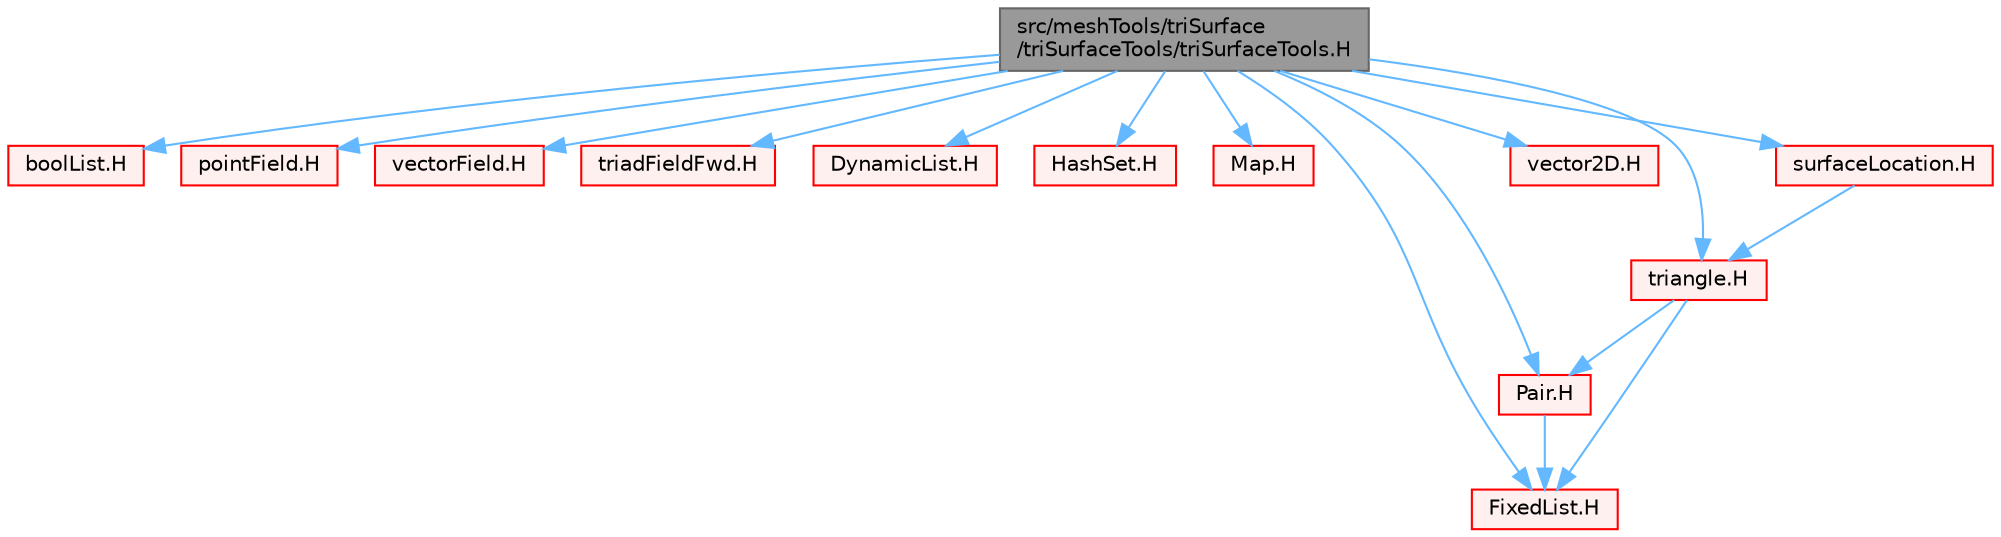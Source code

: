 digraph "src/meshTools/triSurface/triSurfaceTools/triSurfaceTools.H"
{
 // LATEX_PDF_SIZE
  bgcolor="transparent";
  edge [fontname=Helvetica,fontsize=10,labelfontname=Helvetica,labelfontsize=10];
  node [fontname=Helvetica,fontsize=10,shape=box,height=0.2,width=0.4];
  Node1 [id="Node000001",label="src/meshTools/triSurface\l/triSurfaceTools/triSurfaceTools.H",height=0.2,width=0.4,color="gray40", fillcolor="grey60", style="filled", fontcolor="black",tooltip=" "];
  Node1 -> Node2 [id="edge1_Node000001_Node000002",color="steelblue1",style="solid",tooltip=" "];
  Node2 [id="Node000002",label="boolList.H",height=0.2,width=0.4,color="red", fillcolor="#FFF0F0", style="filled",URL="$boolList_8H.html",tooltip=" "];
  Node1 -> Node88 [id="edge2_Node000001_Node000088",color="steelblue1",style="solid",tooltip=" "];
  Node88 [id="Node000088",label="pointField.H",height=0.2,width=0.4,color="red", fillcolor="#FFF0F0", style="filled",URL="$pointField_8H.html",tooltip=" "];
  Node1 -> Node169 [id="edge3_Node000001_Node000169",color="steelblue1",style="solid",tooltip=" "];
  Node169 [id="Node000169",label="vectorField.H",height=0.2,width=0.4,color="red", fillcolor="#FFF0F0", style="filled",URL="$vectorField_8H.html",tooltip=" "];
  Node1 -> Node194 [id="edge4_Node000001_Node000194",color="steelblue1",style="solid",tooltip=" "];
  Node194 [id="Node000194",label="triadFieldFwd.H",height=0.2,width=0.4,color="red", fillcolor="#FFF0F0", style="filled",URL="$triadFieldFwd_8H.html",tooltip="Forward declarations of Field<T> triad specialisation."];
  Node1 -> Node124 [id="edge5_Node000001_Node000124",color="steelblue1",style="solid",tooltip=" "];
  Node124 [id="Node000124",label="DynamicList.H",height=0.2,width=0.4,color="red", fillcolor="#FFF0F0", style="filled",URL="$DynamicList_8H.html",tooltip=" "];
  Node1 -> Node154 [id="edge6_Node000001_Node000154",color="steelblue1",style="solid",tooltip=" "];
  Node154 [id="Node000154",label="HashSet.H",height=0.2,width=0.4,color="red", fillcolor="#FFF0F0", style="filled",URL="$HashSet_8H.html",tooltip=" "];
  Node1 -> Node155 [id="edge7_Node000001_Node000155",color="steelblue1",style="solid",tooltip=" "];
  Node155 [id="Node000155",label="Map.H",height=0.2,width=0.4,color="red", fillcolor="#FFF0F0", style="filled",URL="$Map_8H.html",tooltip=" "];
  Node1 -> Node110 [id="edge8_Node000001_Node000110",color="steelblue1",style="solid",tooltip=" "];
  Node110 [id="Node000110",label="FixedList.H",height=0.2,width=0.4,color="red", fillcolor="#FFF0F0", style="filled",URL="$FixedList_8H.html",tooltip=" "];
  Node1 -> Node142 [id="edge9_Node000001_Node000142",color="steelblue1",style="solid",tooltip=" "];
  Node142 [id="Node000142",label="Pair.H",height=0.2,width=0.4,color="red", fillcolor="#FFF0F0", style="filled",URL="$Pair_8H.html",tooltip=" "];
  Node142 -> Node110 [id="edge10_Node000142_Node000110",color="steelblue1",style="solid",tooltip=" "];
  Node1 -> Node195 [id="edge11_Node000001_Node000195",color="steelblue1",style="solid",tooltip=" "];
  Node195 [id="Node000195",label="vector2D.H",height=0.2,width=0.4,color="red", fillcolor="#FFF0F0", style="filled",URL="$vector2D_8H.html",tooltip=" "];
  Node1 -> Node198 [id="edge12_Node000001_Node000198",color="steelblue1",style="solid",tooltip=" "];
  Node198 [id="Node000198",label="triangle.H",height=0.2,width=0.4,color="red", fillcolor="#FFF0F0", style="filled",URL="$triangle_8H.html",tooltip=" "];
  Node198 -> Node110 [id="edge13_Node000198_Node000110",color="steelblue1",style="solid",tooltip=" "];
  Node198 -> Node142 [id="edge14_Node000198_Node000142",color="steelblue1",style="solid",tooltip=" "];
  Node1 -> Node230 [id="edge15_Node000001_Node000230",color="steelblue1",style="solid",tooltip=" "];
  Node230 [id="Node000230",label="surfaceLocation.H",height=0.2,width=0.4,color="red", fillcolor="#FFF0F0", style="filled",URL="$surfaceLocation_8H.html",tooltip=" "];
  Node230 -> Node198 [id="edge16_Node000230_Node000198",color="steelblue1",style="solid",tooltip=" "];
}
